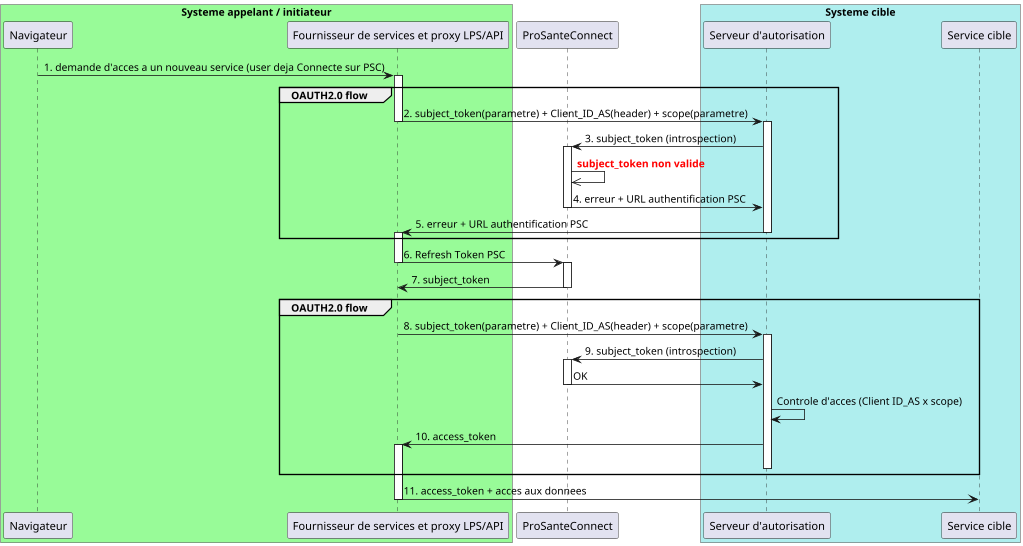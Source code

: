 @startuml
scale 1024*768

box  "Systeme appelant / initiateur" #palegreen
participant "Navigateur" as n
participant "Fournisseur de services et proxy LPS/API" as appserver
end box
participant "ProSanteConnect" as psc
box  "Systeme cible" #paleturquoise
participant "Serveur d'autorisation" as AS
participant "Service cible" as API
end box

n->appserver:1. demande d'acces a un nouveau service (user deja Connecte sur PSC)
	activate appserver
    


group OAUTH2.0 flow
appserver -> AS:2. subject_token(parametre) + Client_ID_AS(header) + scope(parametre)
	deactivate appserver
    activate AS
AS->psc:3. subject_token (introspection)
	activate psc
psc->>psc: <font color=red><b>subject_token non valide 
psc->AS:4. erreur + URL authentification PSC
	deactivate psc
AS->appserver: 5. erreur + URL authentification PSC
	deactivate AS
    activate appserver
end 


appserver->psc : 6. Refresh Token PSC
	deactivate appserver
    activate psc
psc->appserver : 7. subject_token
	deactivate psc

group OAUTH2.0 flow
appserver -> AS:8. subject_token(parametre) + Client_ID_AS(header) + scope(parametre)
	deactivate appserver
    activate AS
AS->psc:9. subject_token (introspection)
	activate psc
psc->AS:OK
	deactivate psc
AS->AS : Controle d'acces (Client ID_AS x scope)
AS->appserver:10. access_token
	activate appserver
	deactivate AS
end
appserver->API:11. access_token + acces aux donnees  
	deactivate appserver
	
@enduml

